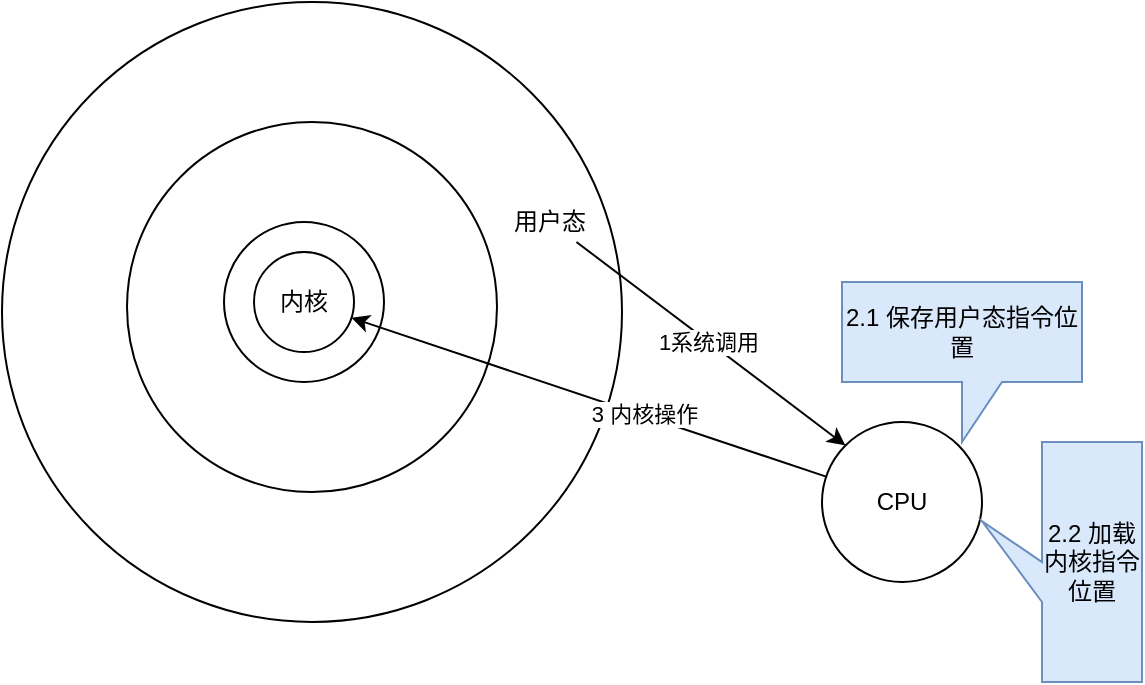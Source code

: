 <mxfile version="13.1.3" type="github">
  <diagram id="Wre0eN5tI4liZRQW1z8d" name="第 1 页">
    <mxGraphModel dx="885" dy="562" grid="1" gridSize="10" guides="1" tooltips="1" connect="1" arrows="1" fold="1" page="1" pageScale="1" pageWidth="827" pageHeight="1169" math="0" shadow="0">
      <root>
        <mxCell id="0" />
        <mxCell id="1" parent="0" />
        <mxCell id="_SW3OOuH0tPQACnML6UR-1" value="" style="ellipse;whiteSpace=wrap;html=1;aspect=fixed;" vertex="1" parent="1">
          <mxGeometry x="140" y="100" width="310" height="310" as="geometry" />
        </mxCell>
        <mxCell id="_SW3OOuH0tPQACnML6UR-2" value="" style="ellipse;whiteSpace=wrap;html=1;aspect=fixed;" vertex="1" parent="1">
          <mxGeometry x="255" y="200" width="80" height="80" as="geometry" />
        </mxCell>
        <mxCell id="_SW3OOuH0tPQACnML6UR-3" value="" style="ellipse;whiteSpace=wrap;html=1;aspect=fixed;" vertex="1" parent="1">
          <mxGeometry x="202.5" y="160" width="185" height="185" as="geometry" />
        </mxCell>
        <mxCell id="_SW3OOuH0tPQACnML6UR-4" value="" style="ellipse;whiteSpace=wrap;html=1;aspect=fixed;" vertex="1" parent="1">
          <mxGeometry x="251" y="210" width="80" height="80" as="geometry" />
        </mxCell>
        <mxCell id="_SW3OOuH0tPQACnML6UR-5" value="内核" style="ellipse;whiteSpace=wrap;html=1;aspect=fixed;" vertex="1" parent="1">
          <mxGeometry x="266" y="225" width="50" height="50" as="geometry" />
        </mxCell>
        <mxCell id="_SW3OOuH0tPQACnML6UR-9" style="rounded=0;orthogonalLoop=1;jettySize=auto;html=1;entryX=0;entryY=0;entryDx=0;entryDy=0;" edge="1" parent="1" source="_SW3OOuH0tPQACnML6UR-6" target="_SW3OOuH0tPQACnML6UR-8">
          <mxGeometry relative="1" as="geometry" />
        </mxCell>
        <mxCell id="_SW3OOuH0tPQACnML6UR-10" value="1系统调用" style="edgeLabel;html=1;align=center;verticalAlign=middle;resizable=0;points=[];" vertex="1" connectable="0" parent="_SW3OOuH0tPQACnML6UR-9">
          <mxGeometry x="-0.022" relative="1" as="geometry">
            <mxPoint as="offset" />
          </mxGeometry>
        </mxCell>
        <mxCell id="_SW3OOuH0tPQACnML6UR-6" value="用户态" style="text;html=1;strokeColor=none;fillColor=none;align=center;verticalAlign=middle;whiteSpace=wrap;rounded=0;" vertex="1" parent="1">
          <mxGeometry x="394" y="200" width="40" height="20" as="geometry" />
        </mxCell>
        <mxCell id="_SW3OOuH0tPQACnML6UR-13" style="edgeStyle=none;rounded=0;orthogonalLoop=1;jettySize=auto;html=1;" edge="1" parent="1" source="_SW3OOuH0tPQACnML6UR-8" target="_SW3OOuH0tPQACnML6UR-5">
          <mxGeometry relative="1" as="geometry" />
        </mxCell>
        <mxCell id="_SW3OOuH0tPQACnML6UR-14" value="3 内核操作" style="edgeLabel;html=1;align=center;verticalAlign=middle;resizable=0;points=[];" vertex="1" connectable="0" parent="_SW3OOuH0tPQACnML6UR-13">
          <mxGeometry x="-0.225" y="-1" relative="1" as="geometry">
            <mxPoint as="offset" />
          </mxGeometry>
        </mxCell>
        <mxCell id="_SW3OOuH0tPQACnML6UR-8" value="CPU" style="ellipse;whiteSpace=wrap;html=1;aspect=fixed;" vertex="1" parent="1">
          <mxGeometry x="550" y="310" width="80" height="80" as="geometry" />
        </mxCell>
        <mxCell id="_SW3OOuH0tPQACnML6UR-11" value="2.1 保存用户态指令位置" style="shape=callout;whiteSpace=wrap;html=1;perimeter=calloutPerimeter;fillColor=#dae8fc;strokeColor=#6c8ebf;" vertex="1" parent="1">
          <mxGeometry x="560" y="240" width="120" height="80" as="geometry" />
        </mxCell>
        <mxCell id="_SW3OOuH0tPQACnML6UR-12" value="2.2 加载内核指令位置" style="shape=callout;whiteSpace=wrap;html=1;perimeter=calloutPerimeter;position2=0.33;direction=south;fillColor=#dae8fc;strokeColor=#6c8ebf;" vertex="1" parent="1">
          <mxGeometry x="630" y="320" width="80" height="120" as="geometry" />
        </mxCell>
      </root>
    </mxGraphModel>
  </diagram>
</mxfile>
